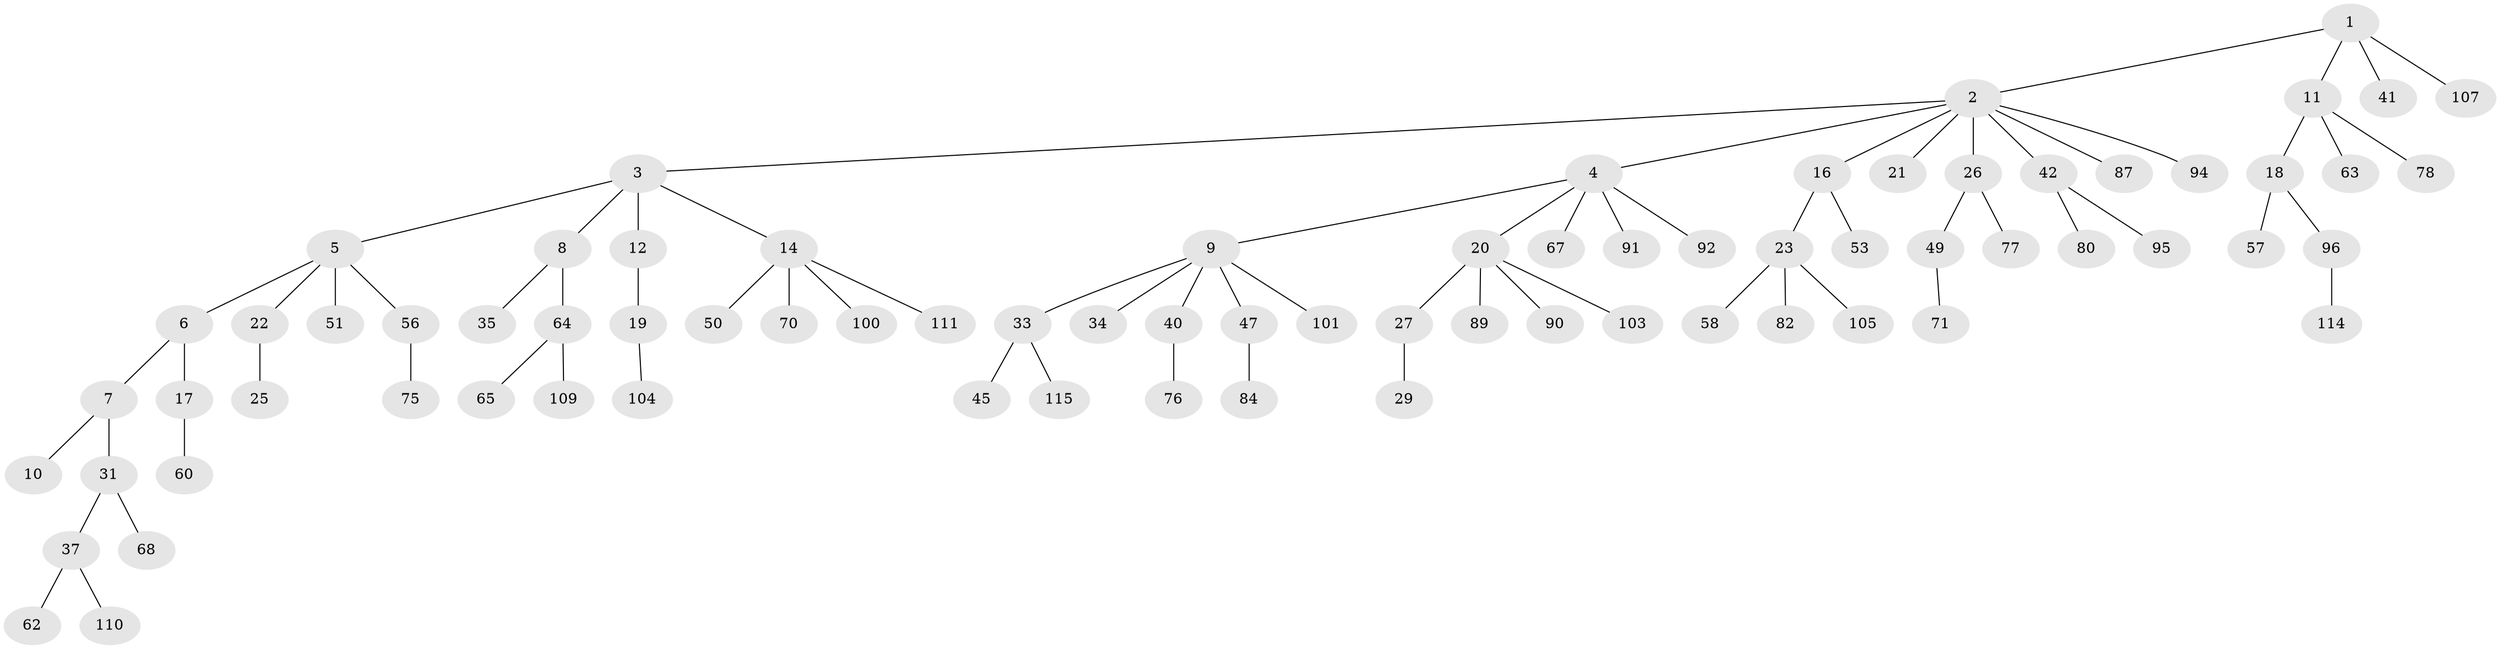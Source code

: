 // original degree distribution, {4: 0.10434782608695652, 9: 0.008695652173913044, 6: 0.008695652173913044, 5: 0.017391304347826087, 3: 0.09565217391304348, 7: 0.008695652173913044, 2: 0.24347826086956523, 1: 0.5130434782608696}
// Generated by graph-tools (version 1.1) at 2025/42/03/06/25 10:42:02]
// undirected, 77 vertices, 76 edges
graph export_dot {
graph [start="1"]
  node [color=gray90,style=filled];
  1 [super="+79"];
  2 [super="+13"];
  3 [super="+74"];
  4 [super="+66"];
  5 [super="+55"];
  6 [super="+52"];
  7 [super="+32"];
  8;
  9 [super="+85"];
  10 [super="+99"];
  11 [super="+15"];
  12 [super="+48"];
  14 [super="+30"];
  16 [super="+36"];
  17 [super="+54"];
  18 [super="+28"];
  19 [super="+73"];
  20 [super="+86"];
  21 [super="+106"];
  22;
  23 [super="+24"];
  25 [super="+113"];
  26 [super="+44"];
  27 [super="+61"];
  29 [super="+39"];
  31;
  33 [super="+38"];
  34;
  35 [super="+46"];
  37 [super="+43"];
  40;
  41 [super="+69"];
  42 [super="+88"];
  45;
  47 [super="+112"];
  49 [super="+72"];
  50;
  51 [super="+59"];
  53;
  56;
  57;
  58;
  60;
  62 [super="+102"];
  63;
  64 [super="+97"];
  65;
  67;
  68 [super="+108"];
  70;
  71;
  75 [super="+81"];
  76;
  77 [super="+83"];
  78;
  80;
  82;
  84;
  87 [super="+93"];
  89;
  90;
  91;
  92;
  94;
  95 [super="+98"];
  96;
  100;
  101;
  103;
  104;
  105;
  107;
  109;
  110;
  111;
  114;
  115;
  1 -- 2;
  1 -- 11;
  1 -- 41;
  1 -- 107;
  2 -- 3;
  2 -- 4;
  2 -- 16;
  2 -- 21;
  2 -- 26;
  2 -- 42;
  2 -- 87;
  2 -- 94;
  3 -- 5;
  3 -- 8;
  3 -- 12;
  3 -- 14;
  4 -- 9;
  4 -- 20;
  4 -- 67;
  4 -- 91;
  4 -- 92;
  5 -- 6;
  5 -- 22;
  5 -- 51;
  5 -- 56;
  6 -- 7;
  6 -- 17;
  7 -- 10;
  7 -- 31;
  8 -- 35;
  8 -- 64;
  9 -- 33;
  9 -- 34;
  9 -- 40;
  9 -- 47;
  9 -- 101;
  11 -- 18;
  11 -- 63;
  11 -- 78;
  12 -- 19;
  14 -- 50;
  14 -- 70;
  14 -- 111;
  14 -- 100;
  16 -- 23;
  16 -- 53;
  17 -- 60;
  18 -- 57;
  18 -- 96;
  19 -- 104;
  20 -- 27;
  20 -- 89;
  20 -- 90;
  20 -- 103;
  22 -- 25;
  23 -- 58;
  23 -- 82;
  23 -- 105;
  26 -- 49;
  26 -- 77;
  27 -- 29;
  31 -- 37;
  31 -- 68;
  33 -- 45;
  33 -- 115;
  37 -- 62;
  37 -- 110;
  40 -- 76;
  42 -- 80;
  42 -- 95;
  47 -- 84;
  49 -- 71;
  56 -- 75;
  64 -- 65;
  64 -- 109;
  96 -- 114;
}

